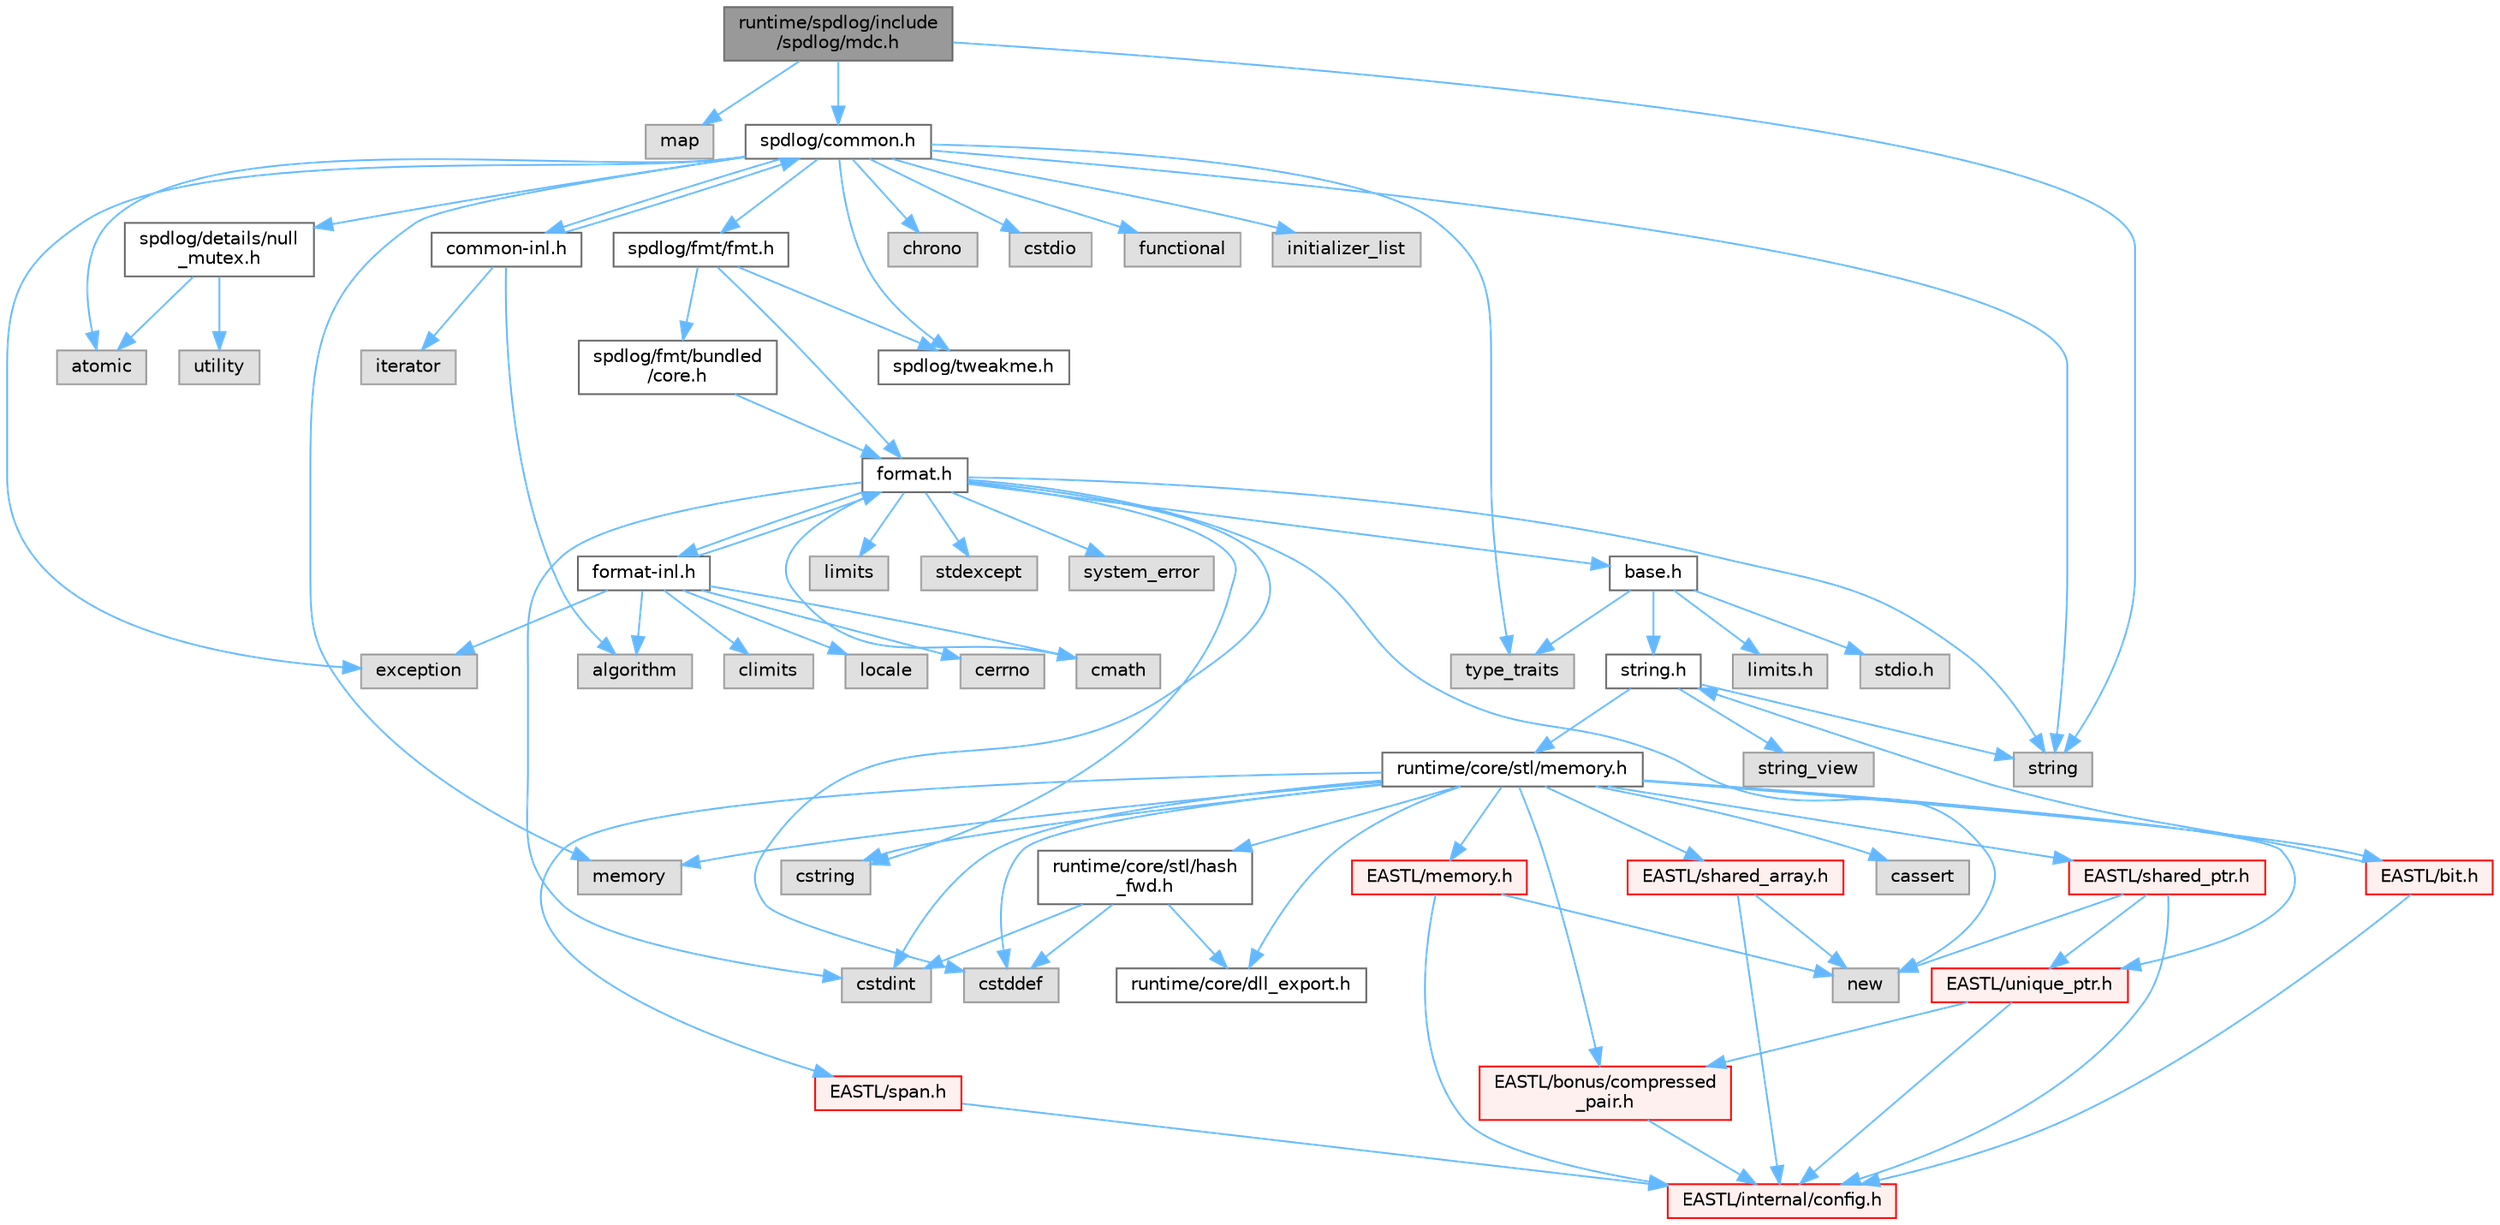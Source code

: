 digraph "runtime/spdlog/include/spdlog/mdc.h"
{
 // LATEX_PDF_SIZE
  bgcolor="transparent";
  edge [fontname=Helvetica,fontsize=10,labelfontname=Helvetica,labelfontsize=10];
  node [fontname=Helvetica,fontsize=10,shape=box,height=0.2,width=0.4];
  Node1 [id="Node000001",label="runtime/spdlog/include\l/spdlog/mdc.h",height=0.2,width=0.4,color="gray40", fillcolor="grey60", style="filled", fontcolor="black",tooltip=" "];
  Node1 -> Node2 [id="edge81_Node000001_Node000002",color="steelblue1",style="solid",tooltip=" "];
  Node2 [id="Node000002",label="map",height=0.2,width=0.4,color="grey60", fillcolor="#E0E0E0", style="filled",tooltip=" "];
  Node1 -> Node3 [id="edge82_Node000001_Node000003",color="steelblue1",style="solid",tooltip=" "];
  Node3 [id="Node000003",label="string",height=0.2,width=0.4,color="grey60", fillcolor="#E0E0E0", style="filled",tooltip=" "];
  Node1 -> Node4 [id="edge83_Node000001_Node000004",color="steelblue1",style="solid",tooltip=" "];
  Node4 [id="Node000004",label="spdlog/common.h",height=0.2,width=0.4,color="grey40", fillcolor="white", style="filled",URL="$common_8h.html",tooltip=" "];
  Node4 -> Node5 [id="edge84_Node000004_Node000005",color="steelblue1",style="solid",tooltip=" "];
  Node5 [id="Node000005",label="spdlog/details/null\l_mutex.h",height=0.2,width=0.4,color="grey40", fillcolor="white", style="filled",URL="$null__mutex_8h.html",tooltip=" "];
  Node5 -> Node6 [id="edge85_Node000005_Node000006",color="steelblue1",style="solid",tooltip=" "];
  Node6 [id="Node000006",label="atomic",height=0.2,width=0.4,color="grey60", fillcolor="#E0E0E0", style="filled",tooltip=" "];
  Node5 -> Node7 [id="edge86_Node000005_Node000007",color="steelblue1",style="solid",tooltip=" "];
  Node7 [id="Node000007",label="utility",height=0.2,width=0.4,color="grey60", fillcolor="#E0E0E0", style="filled",tooltip=" "];
  Node4 -> Node8 [id="edge87_Node000004_Node000008",color="steelblue1",style="solid",tooltip=" "];
  Node8 [id="Node000008",label="spdlog/tweakme.h",height=0.2,width=0.4,color="grey40", fillcolor="white", style="filled",URL="$tweakme_8h.html",tooltip=" "];
  Node4 -> Node6 [id="edge88_Node000004_Node000006",color="steelblue1",style="solid",tooltip=" "];
  Node4 -> Node9 [id="edge89_Node000004_Node000009",color="steelblue1",style="solid",tooltip=" "];
  Node9 [id="Node000009",label="chrono",height=0.2,width=0.4,color="grey60", fillcolor="#E0E0E0", style="filled",tooltip=" "];
  Node4 -> Node10 [id="edge90_Node000004_Node000010",color="steelblue1",style="solid",tooltip=" "];
  Node10 [id="Node000010",label="cstdio",height=0.2,width=0.4,color="grey60", fillcolor="#E0E0E0", style="filled",tooltip=" "];
  Node4 -> Node11 [id="edge91_Node000004_Node000011",color="steelblue1",style="solid",tooltip=" "];
  Node11 [id="Node000011",label="exception",height=0.2,width=0.4,color="grey60", fillcolor="#E0E0E0", style="filled",tooltip=" "];
  Node4 -> Node12 [id="edge92_Node000004_Node000012",color="steelblue1",style="solid",tooltip=" "];
  Node12 [id="Node000012",label="functional",height=0.2,width=0.4,color="grey60", fillcolor="#E0E0E0", style="filled",tooltip=" "];
  Node4 -> Node13 [id="edge93_Node000004_Node000013",color="steelblue1",style="solid",tooltip=" "];
  Node13 [id="Node000013",label="initializer_list",height=0.2,width=0.4,color="grey60", fillcolor="#E0E0E0", style="filled",tooltip=" "];
  Node4 -> Node14 [id="edge94_Node000004_Node000014",color="steelblue1",style="solid",tooltip=" "];
  Node14 [id="Node000014",label="memory",height=0.2,width=0.4,color="grey60", fillcolor="#E0E0E0", style="filled",tooltip=" "];
  Node4 -> Node3 [id="edge95_Node000004_Node000003",color="steelblue1",style="solid",tooltip=" "];
  Node4 -> Node15 [id="edge96_Node000004_Node000015",color="steelblue1",style="solid",tooltip=" "];
  Node15 [id="Node000015",label="type_traits",height=0.2,width=0.4,color="grey60", fillcolor="#E0E0E0", style="filled",tooltip=" "];
  Node4 -> Node16 [id="edge97_Node000004_Node000016",color="steelblue1",style="solid",tooltip=" "];
  Node16 [id="Node000016",label="spdlog/fmt/fmt.h",height=0.2,width=0.4,color="grey40", fillcolor="white", style="filled",URL="$fmt_8h.html",tooltip=" "];
  Node16 -> Node8 [id="edge98_Node000016_Node000008",color="steelblue1",style="solid",tooltip=" "];
  Node16 -> Node17 [id="edge99_Node000016_Node000017",color="steelblue1",style="solid",tooltip=" "];
  Node17 [id="Node000017",label="spdlog/fmt/bundled\l/core.h",height=0.2,width=0.4,color="grey40", fillcolor="white", style="filled",URL="$core_8h.html",tooltip=" "];
  Node17 -> Node18 [id="edge100_Node000017_Node000018",color="steelblue1",style="solid",tooltip=" "];
  Node18 [id="Node000018",label="format.h",height=0.2,width=0.4,color="grey40", fillcolor="white", style="filled",URL="$spdlog_2include_2spdlog_2fmt_2bundled_2format_8h.html",tooltip=" "];
  Node18 -> Node19 [id="edge101_Node000018_Node000019",color="steelblue1",style="solid",tooltip=" "];
  Node19 [id="Node000019",label="base.h",height=0.2,width=0.4,color="grey40", fillcolor="white", style="filled",URL="$base_8h.html",tooltip=" "];
  Node19 -> Node20 [id="edge102_Node000019_Node000020",color="steelblue1",style="solid",tooltip=" "];
  Node20 [id="Node000020",label="limits.h",height=0.2,width=0.4,color="grey60", fillcolor="#E0E0E0", style="filled",tooltip=" "];
  Node19 -> Node21 [id="edge103_Node000019_Node000021",color="steelblue1",style="solid",tooltip=" "];
  Node21 [id="Node000021",label="stdio.h",height=0.2,width=0.4,color="grey60", fillcolor="#E0E0E0", style="filled",tooltip=" "];
  Node19 -> Node22 [id="edge104_Node000019_Node000022",color="steelblue1",style="solid",tooltip=" "];
  Node22 [id="Node000022",label="string.h",height=0.2,width=0.4,color="grey40", fillcolor="white", style="filled",URL="$string_8h.html",tooltip=" "];
  Node22 -> Node3 [id="edge105_Node000022_Node000003",color="steelblue1",style="solid",tooltip=" "];
  Node22 -> Node23 [id="edge106_Node000022_Node000023",color="steelblue1",style="solid",tooltip=" "];
  Node23 [id="Node000023",label="string_view",height=0.2,width=0.4,color="grey60", fillcolor="#E0E0E0", style="filled",tooltip=" "];
  Node22 -> Node24 [id="edge107_Node000022_Node000024",color="steelblue1",style="solid",tooltip=" "];
  Node24 [id="Node000024",label="runtime/core/stl/memory.h",height=0.2,width=0.4,color="grey40", fillcolor="white", style="filled",URL="$core_2stl_2memory_8h.html",tooltip=" "];
  Node24 -> Node25 [id="edge108_Node000024_Node000025",color="steelblue1",style="solid",tooltip=" "];
  Node25 [id="Node000025",label="cstddef",height=0.2,width=0.4,color="grey60", fillcolor="#E0E0E0", style="filled",tooltip=" "];
  Node24 -> Node26 [id="edge109_Node000024_Node000026",color="steelblue1",style="solid",tooltip=" "];
  Node26 [id="Node000026",label="cstdint",height=0.2,width=0.4,color="grey60", fillcolor="#E0E0E0", style="filled",tooltip=" "];
  Node24 -> Node27 [id="edge110_Node000024_Node000027",color="steelblue1",style="solid",tooltip=" "];
  Node27 [id="Node000027",label="cassert",height=0.2,width=0.4,color="grey60", fillcolor="#E0E0E0", style="filled",tooltip=" "];
  Node24 -> Node14 [id="edge111_Node000024_Node000014",color="steelblue1",style="solid",tooltip=" "];
  Node24 -> Node28 [id="edge112_Node000024_Node000028",color="steelblue1",style="solid",tooltip=" "];
  Node28 [id="Node000028",label="cstring",height=0.2,width=0.4,color="grey60", fillcolor="#E0E0E0", style="filled",tooltip=" "];
  Node24 -> Node29 [id="edge113_Node000024_Node000029",color="steelblue1",style="solid",tooltip=" "];
  Node29 [id="Node000029",label="EASTL/bit.h",height=0.2,width=0.4,color="red", fillcolor="#FFF0F0", style="filled",URL="$bit_8h.html",tooltip=" "];
  Node29 -> Node30 [id="edge114_Node000029_Node000030",color="steelblue1",style="solid",tooltip=" "];
  Node30 [id="Node000030",label="EASTL/internal/config.h",height=0.2,width=0.4,color="red", fillcolor="#FFF0F0", style="filled",URL="$config_8h.html",tooltip=" "];
  Node29 -> Node22 [id="edge115_Node000029_Node000022",color="steelblue1",style="solid",tooltip=" "];
  Node24 -> Node49 [id="edge116_Node000024_Node000049",color="steelblue1",style="solid",tooltip=" "];
  Node49 [id="Node000049",label="EASTL/memory.h",height=0.2,width=0.4,color="red", fillcolor="#FFF0F0", style="filled",URL="$_e_a_s_t_l_2include_2_e_a_s_t_l_2memory_8h.html",tooltip=" "];
  Node49 -> Node30 [id="edge117_Node000049_Node000030",color="steelblue1",style="solid",tooltip=" "];
  Node49 -> Node64 [id="edge118_Node000049_Node000064",color="steelblue1",style="solid",tooltip=" "];
  Node64 [id="Node000064",label="new",height=0.2,width=0.4,color="grey60", fillcolor="#E0E0E0", style="filled",tooltip=" "];
  Node24 -> Node76 [id="edge119_Node000024_Node000076",color="steelblue1",style="solid",tooltip=" "];
  Node76 [id="Node000076",label="EASTL/shared_array.h",height=0.2,width=0.4,color="red", fillcolor="#FFF0F0", style="filled",URL="$shared__array_8h.html",tooltip=" "];
  Node76 -> Node30 [id="edge120_Node000076_Node000030",color="steelblue1",style="solid",tooltip=" "];
  Node76 -> Node64 [id="edge121_Node000076_Node000064",color="steelblue1",style="solid",tooltip=" "];
  Node24 -> Node78 [id="edge122_Node000024_Node000078",color="steelblue1",style="solid",tooltip=" "];
  Node78 [id="Node000078",label="EASTL/unique_ptr.h",height=0.2,width=0.4,color="red", fillcolor="#FFF0F0", style="filled",URL="$unique__ptr_8h.html",tooltip=" "];
  Node78 -> Node79 [id="edge123_Node000078_Node000079",color="steelblue1",style="solid",tooltip=" "];
  Node79 [id="Node000079",label="EASTL/bonus/compressed\l_pair.h",height=0.2,width=0.4,color="red", fillcolor="#FFF0F0", style="filled",URL="$compressed__pair_8h.html",tooltip=" "];
  Node79 -> Node30 [id="edge124_Node000079_Node000030",color="steelblue1",style="solid",tooltip=" "];
  Node78 -> Node30 [id="edge125_Node000078_Node000030",color="steelblue1",style="solid",tooltip=" "];
  Node24 -> Node81 [id="edge126_Node000024_Node000081",color="steelblue1",style="solid",tooltip=" "];
  Node81 [id="Node000081",label="EASTL/shared_ptr.h",height=0.2,width=0.4,color="red", fillcolor="#FFF0F0", style="filled",URL="$shared__ptr_8h.html",tooltip=" "];
  Node81 -> Node30 [id="edge127_Node000081_Node000030",color="steelblue1",style="solid",tooltip=" "];
  Node81 -> Node78 [id="edge128_Node000081_Node000078",color="steelblue1",style="solid",tooltip=" "];
  Node81 -> Node64 [id="edge129_Node000081_Node000064",color="steelblue1",style="solid",tooltip=" "];
  Node24 -> Node161 [id="edge130_Node000024_Node000161",color="steelblue1",style="solid",tooltip=" "];
  Node161 [id="Node000161",label="EASTL/span.h",height=0.2,width=0.4,color="red", fillcolor="#FFF0F0", style="filled",URL="$span_8h.html",tooltip=" "];
  Node161 -> Node30 [id="edge131_Node000161_Node000030",color="steelblue1",style="solid",tooltip=" "];
  Node24 -> Node79 [id="edge132_Node000024_Node000079",color="steelblue1",style="solid",tooltip=" "];
  Node24 -> Node164 [id="edge133_Node000024_Node000164",color="steelblue1",style="solid",tooltip=" "];
  Node164 [id="Node000164",label="runtime/core/dll_export.h",height=0.2,width=0.4,color="grey40", fillcolor="white", style="filled",URL="$dll__export_8h.html",tooltip=" "];
  Node24 -> Node165 [id="edge134_Node000024_Node000165",color="steelblue1",style="solid",tooltip=" "];
  Node165 [id="Node000165",label="runtime/core/stl/hash\l_fwd.h",height=0.2,width=0.4,color="grey40", fillcolor="white", style="filled",URL="$hash__fwd_8h.html",tooltip=" "];
  Node165 -> Node25 [id="edge135_Node000165_Node000025",color="steelblue1",style="solid",tooltip=" "];
  Node165 -> Node26 [id="edge136_Node000165_Node000026",color="steelblue1",style="solid",tooltip=" "];
  Node165 -> Node164 [id="edge137_Node000165_Node000164",color="steelblue1",style="solid",tooltip=" "];
  Node19 -> Node15 [id="edge138_Node000019_Node000015",color="steelblue1",style="solid",tooltip=" "];
  Node18 -> Node166 [id="edge139_Node000018_Node000166",color="steelblue1",style="solid",tooltip=" "];
  Node166 [id="Node000166",label="cmath",height=0.2,width=0.4,color="grey60", fillcolor="#E0E0E0", style="filled",tooltip=" "];
  Node18 -> Node25 [id="edge140_Node000018_Node000025",color="steelblue1",style="solid",tooltip=" "];
  Node18 -> Node26 [id="edge141_Node000018_Node000026",color="steelblue1",style="solid",tooltip=" "];
  Node18 -> Node28 [id="edge142_Node000018_Node000028",color="steelblue1",style="solid",tooltip=" "];
  Node18 -> Node167 [id="edge143_Node000018_Node000167",color="steelblue1",style="solid",tooltip=" "];
  Node167 [id="Node000167",label="limits",height=0.2,width=0.4,color="grey60", fillcolor="#E0E0E0", style="filled",tooltip=" "];
  Node18 -> Node64 [id="edge144_Node000018_Node000064",color="steelblue1",style="solid",tooltip=" "];
  Node18 -> Node168 [id="edge145_Node000018_Node000168",color="steelblue1",style="solid",tooltip=" "];
  Node168 [id="Node000168",label="stdexcept",height=0.2,width=0.4,color="grey60", fillcolor="#E0E0E0", style="filled",tooltip=" "];
  Node18 -> Node3 [id="edge146_Node000018_Node000003",color="steelblue1",style="solid",tooltip=" "];
  Node18 -> Node169 [id="edge147_Node000018_Node000169",color="steelblue1",style="solid",tooltip=" "];
  Node169 [id="Node000169",label="system_error",height=0.2,width=0.4,color="grey60", fillcolor="#E0E0E0", style="filled",tooltip=" "];
  Node18 -> Node170 [id="edge148_Node000018_Node000170",color="steelblue1",style="solid",tooltip=" "];
  Node170 [id="Node000170",label="format-inl.h",height=0.2,width=0.4,color="grey40", fillcolor="white", style="filled",URL="$format-inl_8h.html",tooltip=" "];
  Node170 -> Node171 [id="edge149_Node000170_Node000171",color="steelblue1",style="solid",tooltip=" "];
  Node171 [id="Node000171",label="algorithm",height=0.2,width=0.4,color="grey60", fillcolor="#E0E0E0", style="filled",tooltip=" "];
  Node170 -> Node172 [id="edge150_Node000170_Node000172",color="steelblue1",style="solid",tooltip=" "];
  Node172 [id="Node000172",label="cerrno",height=0.2,width=0.4,color="grey60", fillcolor="#E0E0E0", style="filled",tooltip=" "];
  Node170 -> Node173 [id="edge151_Node000170_Node000173",color="steelblue1",style="solid",tooltip=" "];
  Node173 [id="Node000173",label="climits",height=0.2,width=0.4,color="grey60", fillcolor="#E0E0E0", style="filled",tooltip=" "];
  Node170 -> Node166 [id="edge152_Node000170_Node000166",color="steelblue1",style="solid",tooltip=" "];
  Node170 -> Node11 [id="edge153_Node000170_Node000011",color="steelblue1",style="solid",tooltip=" "];
  Node170 -> Node18 [id="edge154_Node000170_Node000018",color="steelblue1",style="solid",tooltip=" "];
  Node170 -> Node174 [id="edge155_Node000170_Node000174",color="steelblue1",style="solid",tooltip=" "];
  Node174 [id="Node000174",label="locale",height=0.2,width=0.4,color="grey60", fillcolor="#E0E0E0", style="filled",tooltip=" "];
  Node16 -> Node18 [id="edge156_Node000016_Node000018",color="steelblue1",style="solid",tooltip=" "];
  Node4 -> Node175 [id="edge157_Node000004_Node000175",color="steelblue1",style="solid",tooltip=" "];
  Node175 [id="Node000175",label="common-inl.h",height=0.2,width=0.4,color="grey40", fillcolor="white", style="filled",URL="$common-inl_8h.html",tooltip=" "];
  Node175 -> Node4 [id="edge158_Node000175_Node000004",color="steelblue1",style="solid",tooltip=" "];
  Node175 -> Node171 [id="edge159_Node000175_Node000171",color="steelblue1",style="solid",tooltip=" "];
  Node175 -> Node176 [id="edge160_Node000175_Node000176",color="steelblue1",style="solid",tooltip=" "];
  Node176 [id="Node000176",label="iterator",height=0.2,width=0.4,color="grey60", fillcolor="#E0E0E0", style="filled",tooltip=" "];
}
